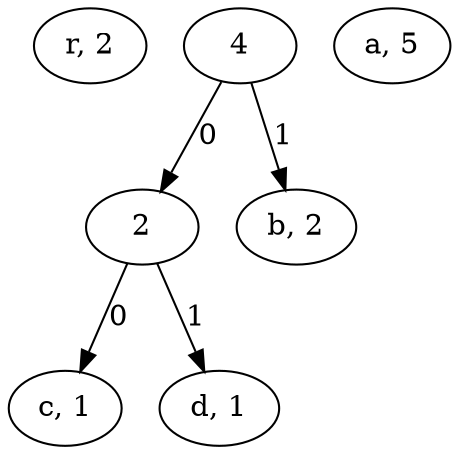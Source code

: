 digraph graphname {
	subgraph {
		"r, 2";
	}

	subgraph {
		"4" -> "2" [label = "0"];
		"4" -> "b, 2" [label = "1"];
		"2" -> "c, 1" [label = "0"];
		"2" -> "d, 1" [label = "1"];
	}

	subgraph {
		"a, 5";
	}
}